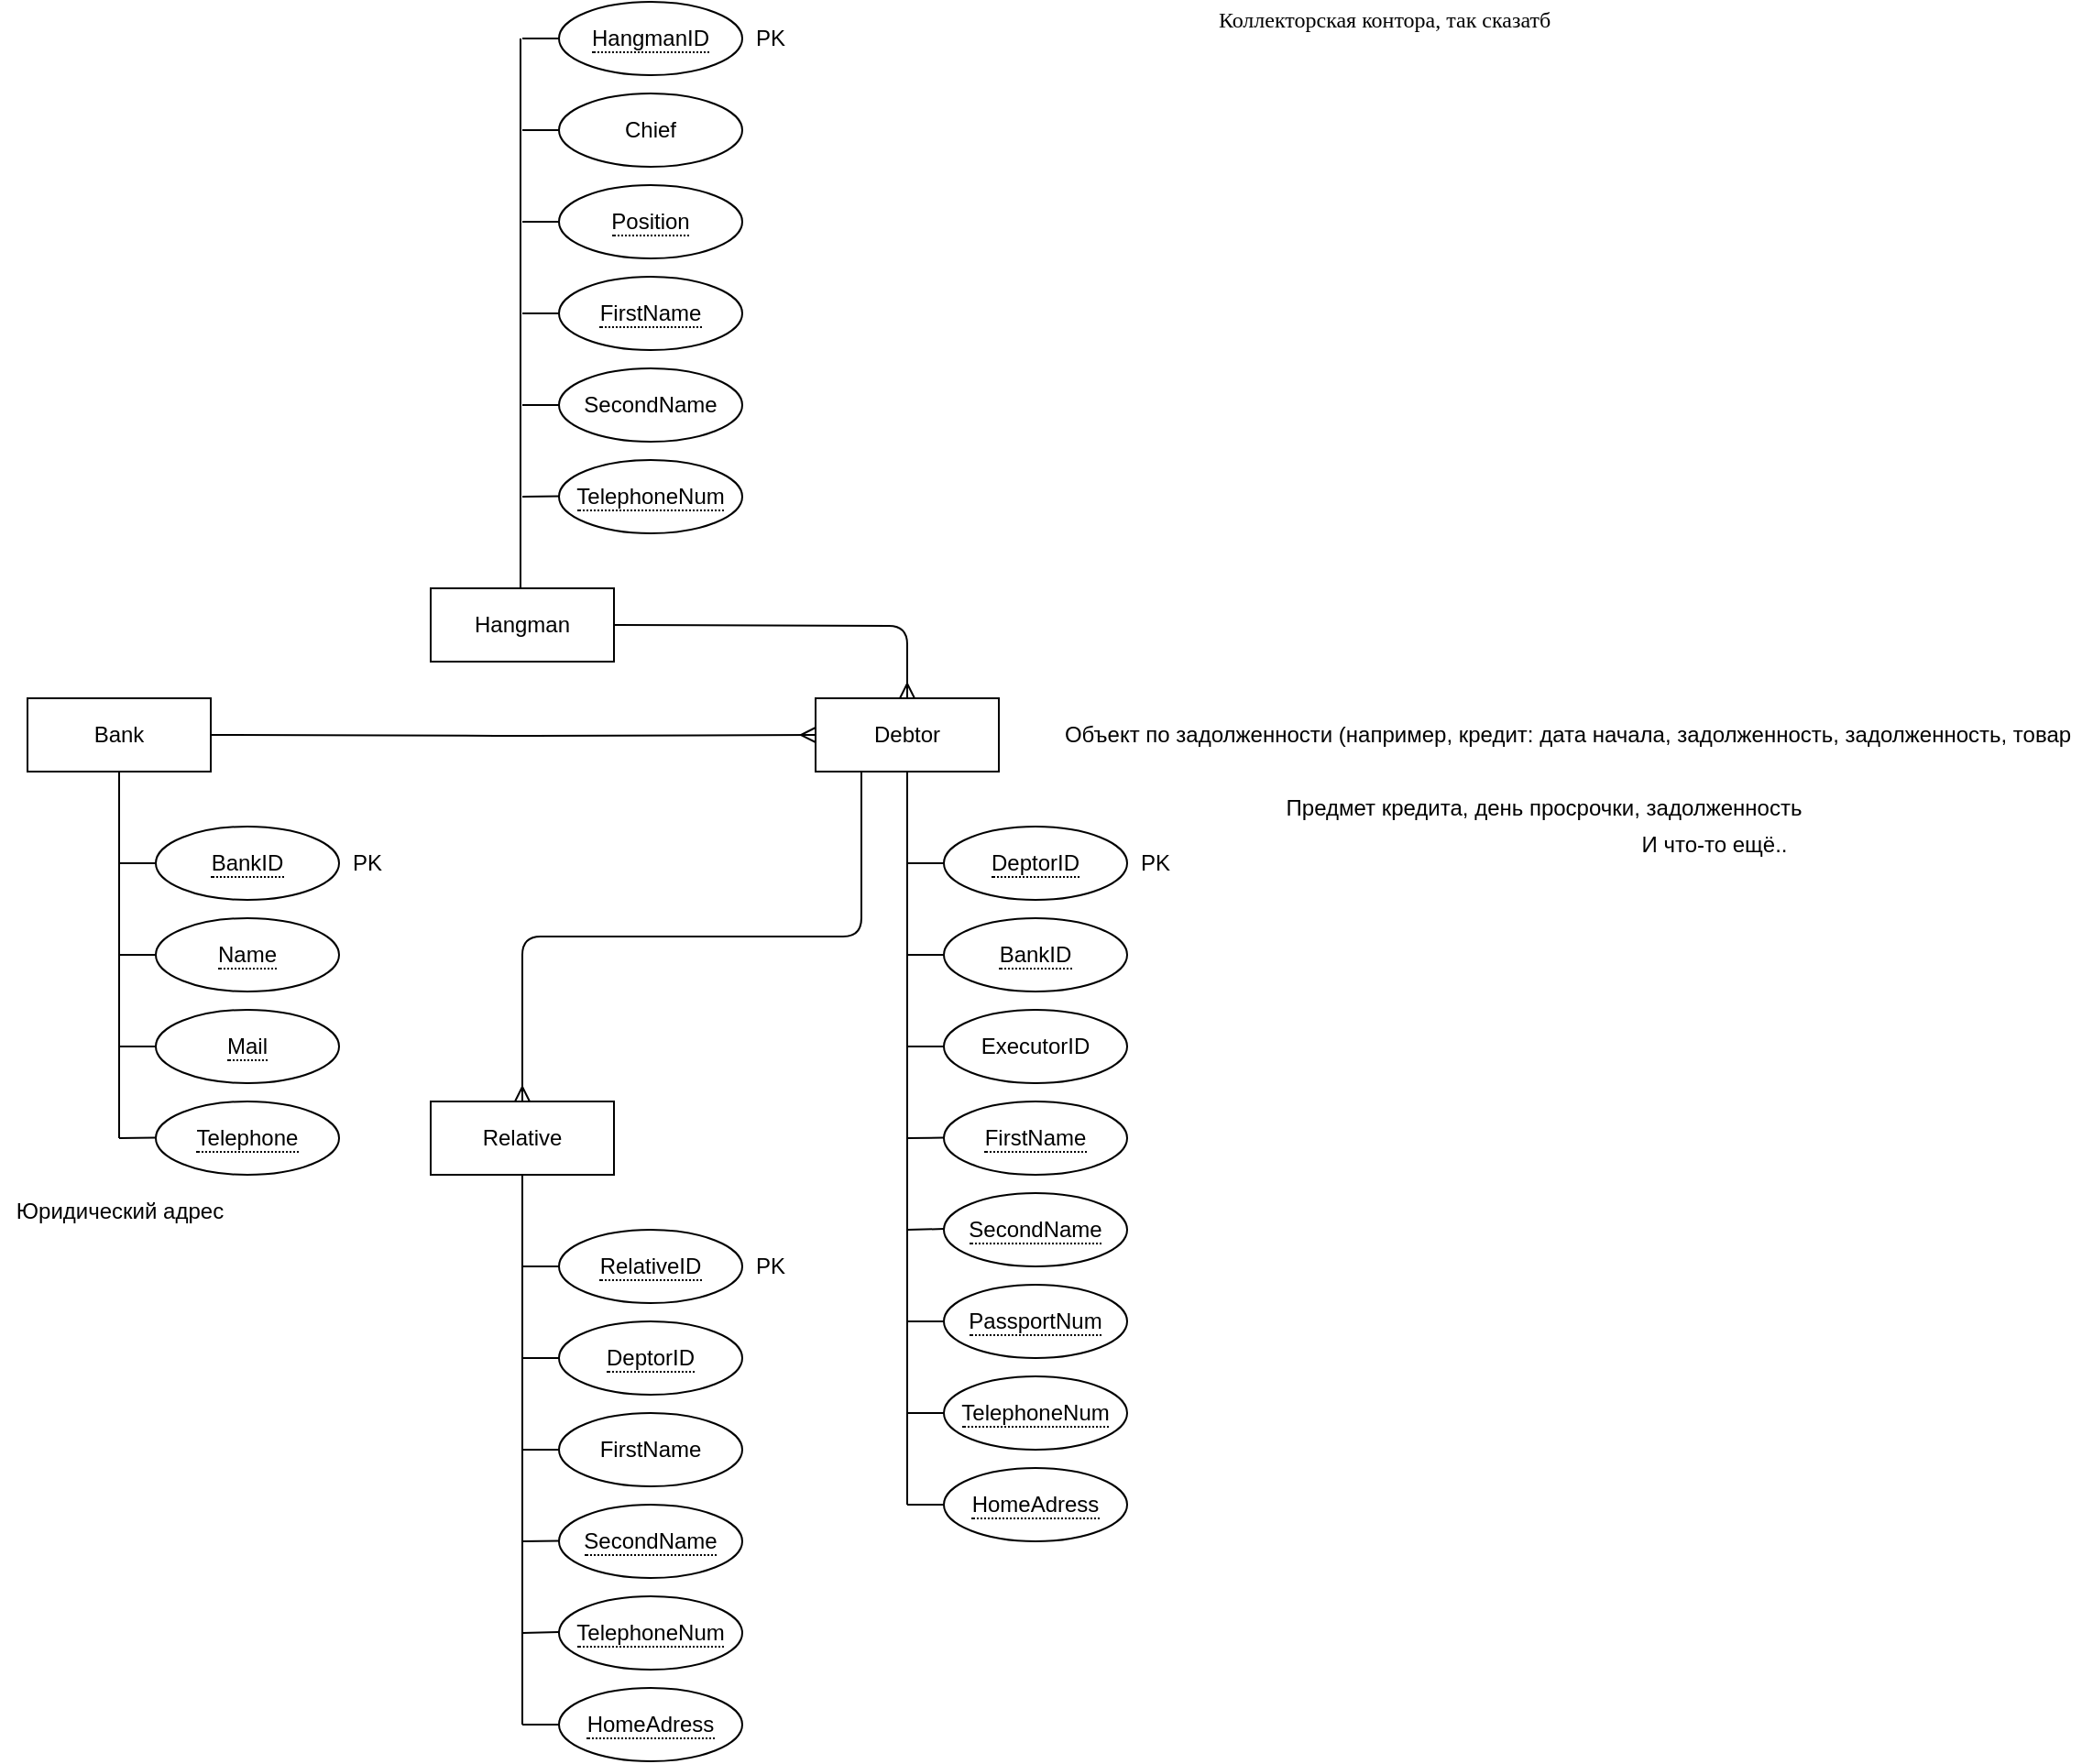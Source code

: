 <mxfile version="13.6.2" type="device" pages="2"><diagram id="_36kY9_IeTx-y85rGqsb" name="Page-2"><mxGraphModel dx="1133" dy="718" grid="1" gridSize="10" guides="1" tooltips="1" connect="1" arrows="1" fold="1" page="1" pageScale="1" pageWidth="827" pageHeight="1169" math="0" shadow="0"><root><mxCell id="T2WFoz6-4aseo1yYDKCc-0"/><mxCell id="T2WFoz6-4aseo1yYDKCc-1" parent="T2WFoz6-4aseo1yYDKCc-0"/><mxCell id="u6B0DOuwN-2IggFxxj48-3" value="Bank" style="whiteSpace=wrap;html=1;align=center;" parent="T2WFoz6-4aseo1yYDKCc-1" vertex="1"><mxGeometry x="150" y="420" width="100" height="40" as="geometry"/></mxCell><mxCell id="u6B0DOuwN-2IggFxxj48-4" value="&lt;span style=&quot;border-bottom: 1px dotted&quot;&gt;BankID&lt;/span&gt;" style="ellipse;whiteSpace=wrap;html=1;align=center;" parent="T2WFoz6-4aseo1yYDKCc-1" vertex="1"><mxGeometry x="220" y="490" width="100" height="40" as="geometry"/></mxCell><mxCell id="u6B0DOuwN-2IggFxxj48-6" value="PK" style="text;html=1;align=center;verticalAlign=middle;resizable=0;points=[];autosize=1;" parent="T2WFoz6-4aseo1yYDKCc-1" vertex="1"><mxGeometry x="320" y="500" width="30" height="20" as="geometry"/></mxCell><mxCell id="u6B0DOuwN-2IggFxxj48-8" value="&lt;span style=&quot;border-bottom: 1px dotted&quot;&gt;Name&lt;/span&gt;" style="ellipse;whiteSpace=wrap;html=1;align=center;" parent="T2WFoz6-4aseo1yYDKCc-1" vertex="1"><mxGeometry x="220" y="540" width="100" height="40" as="geometry"/></mxCell><mxCell id="qdfRj_O4TD_nVSXAW8L8-1" value="&lt;span style=&quot;border-bottom: 1px dotted&quot;&gt;Mail&lt;/span&gt;&lt;span style=&quot;color: rgba(0 , 0 , 0 , 0) ; font-family: monospace ; font-size: 0px&quot;&gt;%3CmxGraphModel%3E%3Croot%3E%3CmxCell%20id%3D%220%22%2F%3E%3CmxCell%20id%3D%221%22%20parent%3D%220%22%2F%3E%3CmxCell%20id%3D%222%22%20value%3D%22%22%20style%3D%22edgeStyle%3DorthogonalEdgeStyle%3Brounded%3D0%3BorthogonalLoop%3D1%3BjettySize%3Dauto%3Bhtml%3D1%3BentryX%3D0%3BentryY%3D0.5%3BentryDx%3D0%3BentryDy%3D0%3B%22%20edge%3D%221%22%20target%3D%223%22%20parent%3D%221%22%3E%3CmxGeometry%20relative%3D%221%22%20as%3D%22geometry%22%3E%3CmxPoint%20x%3D%2290%22%20y%3D%22730%22%20as%3D%22sourcePoint%22%2F%3E%3CArray%20as%3D%22points%22%3E%3CmxPoint%20x%3D%2290%22%20y%3D%22780%22%2F%3E%3C%2FArray%3E%3C%2FmxGeometry%3E%3C%2FmxCell%3E%3CmxCell%20id%3D%223%22%20value%3D%22%26lt%3Bspan%20style%3D%26quot%3Bborder-bottom%3A%201px%20dotted%26quot%3B%26gt%3BName%26lt%3B%2Fspan%26gt%3B%22%20style%3D%22ellipse%3BwhiteSpace%3Dwrap%3Bhtml%3D1%3Balign%3Dcenter%3B%22%20vertex%3D%221%22%20parent%3D%221%22%3E%3CmxGeometry%20x%3D%22110%22%20y%3D%22760%22%20width%3D%22100%22%20height%3D%2240%22%20as%3D%22geometry%22%2F%3E%3C%2FmxCell%3E%3C%2Froot%3E%3C%2FmxGraphModel%3E&lt;/span&gt;" style="ellipse;whiteSpace=wrap;html=1;align=center;" parent="T2WFoz6-4aseo1yYDKCc-1" vertex="1"><mxGeometry x="220" y="590" width="100" height="40" as="geometry"/></mxCell><mxCell id="qdfRj_O4TD_nVSXAW8L8-3" value="&lt;span style=&quot;border-bottom: 1px dotted&quot;&gt;Telephone&lt;/span&gt;" style="ellipse;whiteSpace=wrap;html=1;align=center;" parent="T2WFoz6-4aseo1yYDKCc-1" vertex="1"><mxGeometry x="220" y="640" width="100" height="40" as="geometry"/></mxCell><mxCell id="qdfRj_O4TD_nVSXAW8L8-5" value="Relative" style="whiteSpace=wrap;html=1;align=center;" parent="T2WFoz6-4aseo1yYDKCc-1" vertex="1"><mxGeometry x="370" y="640" width="100" height="40" as="geometry"/></mxCell><mxCell id="qdfRj_O4TD_nVSXAW8L8-6" value="&lt;span style=&quot;border-bottom: 1px dotted&quot;&gt;RelativeID&lt;/span&gt;" style="ellipse;whiteSpace=wrap;html=1;align=center;" parent="T2WFoz6-4aseo1yYDKCc-1" vertex="1"><mxGeometry x="440" y="710" width="100" height="40" as="geometry"/></mxCell><mxCell id="qdfRj_O4TD_nVSXAW8L8-8" value="&lt;span style=&quot;border-bottom: 1px dotted&quot;&gt;DeptorID&lt;/span&gt;" style="ellipse;whiteSpace=wrap;html=1;align=center;" parent="T2WFoz6-4aseo1yYDKCc-1" vertex="1"><mxGeometry x="440" y="760" width="100" height="40" as="geometry"/></mxCell><mxCell id="qdfRj_O4TD_nVSXAW8L8-10" value="FirstName" style="ellipse;whiteSpace=wrap;html=1;align=center;" parent="T2WFoz6-4aseo1yYDKCc-1" vertex="1"><mxGeometry x="440" y="810" width="100" height="40" as="geometry"/></mxCell><mxCell id="qdfRj_O4TD_nVSXAW8L8-12" value="&lt;span style=&quot;border-bottom: 1px dotted&quot;&gt;SecondName&lt;/span&gt;" style="ellipse;whiteSpace=wrap;html=1;align=center;" parent="T2WFoz6-4aseo1yYDKCc-1" vertex="1"><mxGeometry x="440" y="860" width="100" height="40" as="geometry"/></mxCell><mxCell id="qdfRj_O4TD_nVSXAW8L8-14" value="&lt;span style=&quot;border-bottom: 1px dotted&quot;&gt;TelephoneNum&lt;/span&gt;" style="ellipse;whiteSpace=wrap;html=1;align=center;" parent="T2WFoz6-4aseo1yYDKCc-1" vertex="1"><mxGeometry x="440" y="910" width="100" height="40" as="geometry"/></mxCell><mxCell id="qdfRj_O4TD_nVSXAW8L8-16" value="&lt;span style=&quot;border-bottom: 1px dotted&quot;&gt;HomeAdress&lt;/span&gt;" style="ellipse;whiteSpace=wrap;html=1;align=center;" parent="T2WFoz6-4aseo1yYDKCc-1" vertex="1"><mxGeometry x="440" y="960" width="100" height="40" as="geometry"/></mxCell><mxCell id="qdfRj_O4TD_nVSXAW8L8-17" value="PK" style="text;html=1;align=center;verticalAlign=middle;resizable=0;points=[];autosize=1;" parent="T2WFoz6-4aseo1yYDKCc-1" vertex="1"><mxGeometry x="540" y="720" width="30" height="20" as="geometry"/></mxCell><mxCell id="qdfRj_O4TD_nVSXAW8L8-19" value="Debtor" style="whiteSpace=wrap;html=1;align=center;" parent="T2WFoz6-4aseo1yYDKCc-1" vertex="1"><mxGeometry x="580" y="420" width="100" height="40" as="geometry"/></mxCell><mxCell id="qdfRj_O4TD_nVSXAW8L8-20" value="&lt;span style=&quot;border-bottom: 1px dotted&quot;&gt;DeptorID&lt;/span&gt;" style="ellipse;whiteSpace=wrap;html=1;align=center;" parent="T2WFoz6-4aseo1yYDKCc-1" vertex="1"><mxGeometry x="650" y="490" width="100" height="40" as="geometry"/></mxCell><mxCell id="qdfRj_O4TD_nVSXAW8L8-22" value="&lt;span style=&quot;border-bottom: 1px dotted&quot;&gt;BankID&lt;/span&gt;" style="ellipse;whiteSpace=wrap;html=1;align=center;" parent="T2WFoz6-4aseo1yYDKCc-1" vertex="1"><mxGeometry x="650" y="540" width="100" height="40" as="geometry"/></mxCell><mxCell id="qdfRj_O4TD_nVSXAW8L8-24" value="ExecutorID" style="ellipse;whiteSpace=wrap;html=1;align=center;" parent="T2WFoz6-4aseo1yYDKCc-1" vertex="1"><mxGeometry x="650" y="590" width="100" height="40" as="geometry"/></mxCell><mxCell id="qdfRj_O4TD_nVSXAW8L8-26" value="&lt;span style=&quot;border-bottom: 1px dotted&quot;&gt;FirstName&lt;/span&gt;" style="ellipse;whiteSpace=wrap;html=1;align=center;" parent="T2WFoz6-4aseo1yYDKCc-1" vertex="1"><mxGeometry x="650" y="640" width="100" height="40" as="geometry"/></mxCell><mxCell id="qdfRj_O4TD_nVSXAW8L8-28" value="&lt;span style=&quot;border-bottom: 1px dotted&quot;&gt;SecondName&lt;/span&gt;" style="ellipse;whiteSpace=wrap;html=1;align=center;" parent="T2WFoz6-4aseo1yYDKCc-1" vertex="1"><mxGeometry x="650" y="690" width="100" height="40" as="geometry"/></mxCell><mxCell id="qdfRj_O4TD_nVSXAW8L8-30" value="&lt;span style=&quot;border-bottom: 1px dotted&quot;&gt;PassportNum&lt;/span&gt;" style="ellipse;whiteSpace=wrap;html=1;align=center;" parent="T2WFoz6-4aseo1yYDKCc-1" vertex="1"><mxGeometry x="650" y="740" width="100" height="40" as="geometry"/></mxCell><mxCell id="qdfRj_O4TD_nVSXAW8L8-31" value="PK" style="text;html=1;align=center;verticalAlign=middle;resizable=0;points=[];autosize=1;" parent="T2WFoz6-4aseo1yYDKCc-1" vertex="1"><mxGeometry x="750" y="500" width="30" height="20" as="geometry"/></mxCell><mxCell id="qdfRj_O4TD_nVSXAW8L8-33" value="&lt;span style=&quot;border-bottom: 1px dotted&quot;&gt;TelephoneNum&lt;/span&gt;" style="ellipse;whiteSpace=wrap;html=1;align=center;" parent="T2WFoz6-4aseo1yYDKCc-1" vertex="1"><mxGeometry x="650" y="790" width="100" height="40" as="geometry"/></mxCell><mxCell id="qdfRj_O4TD_nVSXAW8L8-35" value="&lt;span style=&quot;border-bottom: 1px dotted&quot;&gt;HomeAdress&lt;/span&gt;" style="ellipse;whiteSpace=wrap;html=1;align=center;" parent="T2WFoz6-4aseo1yYDKCc-1" vertex="1"><mxGeometry x="650" y="840" width="100" height="40" as="geometry"/></mxCell><mxCell id="qdfRj_O4TD_nVSXAW8L8-43" value="" style="endArrow=none;html=1;rounded=0;exitX=0.5;exitY=1;exitDx=0;exitDy=0;" parent="T2WFoz6-4aseo1yYDKCc-1" source="qdfRj_O4TD_nVSXAW8L8-19" edge="1"><mxGeometry relative="1" as="geometry"><mxPoint x="330" y="840" as="sourcePoint"/><mxPoint x="630" y="860" as="targetPoint"/></mxGeometry></mxCell><mxCell id="qdfRj_O4TD_nVSXAW8L8-44" value="" style="endArrow=none;html=1;rounded=0;exitX=0;exitY=0.5;exitDx=0;exitDy=0;" parent="T2WFoz6-4aseo1yYDKCc-1" source="qdfRj_O4TD_nVSXAW8L8-20" edge="1"><mxGeometry relative="1" as="geometry"><mxPoint x="330" y="840" as="sourcePoint"/><mxPoint x="630" y="510" as="targetPoint"/></mxGeometry></mxCell><mxCell id="qdfRj_O4TD_nVSXAW8L8-45" value="" style="endArrow=none;html=1;rounded=0;exitX=0;exitY=0.5;exitDx=0;exitDy=0;" parent="T2WFoz6-4aseo1yYDKCc-1" source="qdfRj_O4TD_nVSXAW8L8-22" edge="1"><mxGeometry relative="1" as="geometry"><mxPoint x="340" y="850" as="sourcePoint"/><mxPoint x="630" y="560" as="targetPoint"/></mxGeometry></mxCell><mxCell id="qdfRj_O4TD_nVSXAW8L8-46" value="" style="endArrow=none;html=1;rounded=0;exitX=0;exitY=0.5;exitDx=0;exitDy=0;" parent="T2WFoz6-4aseo1yYDKCc-1" source="qdfRj_O4TD_nVSXAW8L8-24" edge="1"><mxGeometry relative="1" as="geometry"><mxPoint x="660" y="570" as="sourcePoint"/><mxPoint x="630" y="610" as="targetPoint"/></mxGeometry></mxCell><mxCell id="qdfRj_O4TD_nVSXAW8L8-47" value="" style="endArrow=none;html=1;rounded=0;exitX=0;exitY=0.5;exitDx=0;exitDy=0;" parent="T2WFoz6-4aseo1yYDKCc-1" edge="1"><mxGeometry relative="1" as="geometry"><mxPoint x="650" y="659.76" as="sourcePoint"/><mxPoint x="630" y="660" as="targetPoint"/></mxGeometry></mxCell><mxCell id="qdfRj_O4TD_nVSXAW8L8-48" value="" style="endArrow=none;html=1;rounded=0;exitX=0;exitY=0.5;exitDx=0;exitDy=0;" parent="T2WFoz6-4aseo1yYDKCc-1" edge="1"><mxGeometry relative="1" as="geometry"><mxPoint x="650" y="709.52" as="sourcePoint"/><mxPoint x="630" y="710" as="targetPoint"/></mxGeometry></mxCell><mxCell id="qdfRj_O4TD_nVSXAW8L8-49" value="" style="endArrow=none;html=1;rounded=0;exitX=0;exitY=0.5;exitDx=0;exitDy=0;" parent="T2WFoz6-4aseo1yYDKCc-1" edge="1"><mxGeometry relative="1" as="geometry"><mxPoint x="650" y="760" as="sourcePoint"/><mxPoint x="630" y="760" as="targetPoint"/></mxGeometry></mxCell><mxCell id="qdfRj_O4TD_nVSXAW8L8-50" value="" style="endArrow=none;html=1;rounded=0;exitX=0;exitY=0.5;exitDx=0;exitDy=0;" parent="T2WFoz6-4aseo1yYDKCc-1" edge="1"><mxGeometry relative="1" as="geometry"><mxPoint x="650" y="810" as="sourcePoint"/><mxPoint x="630" y="810" as="targetPoint"/></mxGeometry></mxCell><mxCell id="qdfRj_O4TD_nVSXAW8L8-51" value="" style="endArrow=none;html=1;rounded=0;exitX=0;exitY=0.5;exitDx=0;exitDy=0;" parent="T2WFoz6-4aseo1yYDKCc-1" edge="1"><mxGeometry relative="1" as="geometry"><mxPoint x="650" y="860" as="sourcePoint"/><mxPoint x="630" y="860" as="targetPoint"/></mxGeometry></mxCell><mxCell id="qdfRj_O4TD_nVSXAW8L8-53" value="" style="endArrow=none;html=1;rounded=0;exitX=0.5;exitY=1;exitDx=0;exitDy=0;" parent="T2WFoz6-4aseo1yYDKCc-1" edge="1"><mxGeometry relative="1" as="geometry"><mxPoint x="200" y="460" as="sourcePoint"/><mxPoint x="200" y="660" as="targetPoint"/></mxGeometry></mxCell><mxCell id="qdfRj_O4TD_nVSXAW8L8-54" value="" style="endArrow=none;html=1;rounded=0;exitX=0;exitY=0.5;exitDx=0;exitDy=0;" parent="T2WFoz6-4aseo1yYDKCc-1" edge="1"><mxGeometry relative="1" as="geometry"><mxPoint x="220" y="560" as="sourcePoint"/><mxPoint x="200" y="560" as="targetPoint"/></mxGeometry></mxCell><mxCell id="qdfRj_O4TD_nVSXAW8L8-55" value="" style="endArrow=none;html=1;rounded=0;exitX=0;exitY=0.5;exitDx=0;exitDy=0;" parent="T2WFoz6-4aseo1yYDKCc-1" edge="1"><mxGeometry relative="1" as="geometry"><mxPoint x="220" y="610" as="sourcePoint"/><mxPoint x="200" y="610" as="targetPoint"/></mxGeometry></mxCell><mxCell id="qdfRj_O4TD_nVSXAW8L8-56" value="" style="endArrow=none;html=1;rounded=0;exitX=0;exitY=0.5;exitDx=0;exitDy=0;" parent="T2WFoz6-4aseo1yYDKCc-1" edge="1"><mxGeometry relative="1" as="geometry"><mxPoint x="220" y="659.76" as="sourcePoint"/><mxPoint x="200" y="660" as="targetPoint"/></mxGeometry></mxCell><mxCell id="qdfRj_O4TD_nVSXAW8L8-57" value="" style="endArrow=none;html=1;rounded=0;exitX=0;exitY=0.5;exitDx=0;exitDy=0;" parent="T2WFoz6-4aseo1yYDKCc-1" source="u6B0DOuwN-2IggFxxj48-4" edge="1"><mxGeometry relative="1" as="geometry"><mxPoint x="220" y="709.52" as="sourcePoint"/><mxPoint x="200" y="510" as="targetPoint"/></mxGeometry></mxCell><mxCell id="qdfRj_O4TD_nVSXAW8L8-58" value="" style="endArrow=none;html=1;rounded=0;exitX=0.5;exitY=1;exitDx=0;exitDy=0;" parent="T2WFoz6-4aseo1yYDKCc-1" edge="1"><mxGeometry relative="1" as="geometry"><mxPoint x="420" y="680" as="sourcePoint"/><mxPoint x="420" y="980" as="targetPoint"/></mxGeometry></mxCell><mxCell id="qdfRj_O4TD_nVSXAW8L8-59" value="" style="endArrow=none;html=1;rounded=0;exitX=0;exitY=0.5;exitDx=0;exitDy=0;" parent="T2WFoz6-4aseo1yYDKCc-1" edge="1"><mxGeometry relative="1" as="geometry"><mxPoint x="440" y="780" as="sourcePoint"/><mxPoint x="420" y="780" as="targetPoint"/></mxGeometry></mxCell><mxCell id="qdfRj_O4TD_nVSXAW8L8-60" value="" style="endArrow=none;html=1;rounded=0;exitX=0;exitY=0.5;exitDx=0;exitDy=0;" parent="T2WFoz6-4aseo1yYDKCc-1" edge="1"><mxGeometry relative="1" as="geometry"><mxPoint x="440" y="830" as="sourcePoint"/><mxPoint x="420" y="830" as="targetPoint"/></mxGeometry></mxCell><mxCell id="qdfRj_O4TD_nVSXAW8L8-61" value="" style="endArrow=none;html=1;rounded=0;exitX=0;exitY=0.5;exitDx=0;exitDy=0;" parent="T2WFoz6-4aseo1yYDKCc-1" edge="1"><mxGeometry relative="1" as="geometry"><mxPoint x="440" y="879.76" as="sourcePoint"/><mxPoint x="420" y="880" as="targetPoint"/></mxGeometry></mxCell><mxCell id="qdfRj_O4TD_nVSXAW8L8-62" value="" style="endArrow=none;html=1;rounded=0;exitX=0;exitY=0.5;exitDx=0;exitDy=0;" parent="T2WFoz6-4aseo1yYDKCc-1" edge="1"><mxGeometry relative="1" as="geometry"><mxPoint x="440" y="929.52" as="sourcePoint"/><mxPoint x="420" y="930" as="targetPoint"/></mxGeometry></mxCell><mxCell id="qdfRj_O4TD_nVSXAW8L8-63" value="" style="endArrow=none;html=1;rounded=0;exitX=0;exitY=0.5;exitDx=0;exitDy=0;" parent="T2WFoz6-4aseo1yYDKCc-1" source="qdfRj_O4TD_nVSXAW8L8-16" edge="1"><mxGeometry relative="1" as="geometry"><mxPoint x="450" y="939.52" as="sourcePoint"/><mxPoint x="420" y="980" as="targetPoint"/></mxGeometry></mxCell><mxCell id="qdfRj_O4TD_nVSXAW8L8-64" value="" style="endArrow=none;html=1;rounded=0;entryX=0;entryY=0.5;entryDx=0;entryDy=0;" parent="T2WFoz6-4aseo1yYDKCc-1" target="qdfRj_O4TD_nVSXAW8L8-6" edge="1"><mxGeometry relative="1" as="geometry"><mxPoint x="420" y="730" as="sourcePoint"/><mxPoint x="440" y="950" as="targetPoint"/></mxGeometry></mxCell><mxCell id="qdfRj_O4TD_nVSXAW8L8-65" value="Hangman" style="whiteSpace=wrap;html=1;align=center;" parent="T2WFoz6-4aseo1yYDKCc-1" vertex="1"><mxGeometry x="370" y="360" width="100" height="40" as="geometry"/></mxCell><mxCell id="qdfRj_O4TD_nVSXAW8L8-66" value="&lt;span style=&quot;border-bottom: 1px dotted&quot;&gt;Position&lt;/span&gt;" style="ellipse;whiteSpace=wrap;html=1;align=center;" parent="T2WFoz6-4aseo1yYDKCc-1" vertex="1"><mxGeometry x="440" y="140" width="100" height="40" as="geometry"/></mxCell><mxCell id="qdfRj_O4TD_nVSXAW8L8-68" value="&lt;span style=&quot;border-bottom: 1px dotted&quot;&gt;FirstName&lt;/span&gt;" style="ellipse;whiteSpace=wrap;html=1;align=center;" parent="T2WFoz6-4aseo1yYDKCc-1" vertex="1"><mxGeometry x="440" y="190" width="100" height="40" as="geometry"/></mxCell><mxCell id="qdfRj_O4TD_nVSXAW8L8-69" value="SecondName" style="ellipse;whiteSpace=wrap;html=1;align=center;" parent="T2WFoz6-4aseo1yYDKCc-1" vertex="1"><mxGeometry x="440" y="240" width="100" height="40" as="geometry"/></mxCell><mxCell id="qdfRj_O4TD_nVSXAW8L8-70" value="&lt;span style=&quot;border-bottom: 1px dotted&quot;&gt;TelephoneNum&lt;/span&gt;" style="ellipse;whiteSpace=wrap;html=1;align=center;" parent="T2WFoz6-4aseo1yYDKCc-1" vertex="1"><mxGeometry x="440" y="290" width="100" height="40" as="geometry"/></mxCell><mxCell id="qdfRj_O4TD_nVSXAW8L8-71" value="" style="endArrow=none;html=1;rounded=0;" parent="T2WFoz6-4aseo1yYDKCc-1" edge="1"><mxGeometry relative="1" as="geometry"><mxPoint x="419" y="60" as="sourcePoint"/><mxPoint x="419" y="360" as="targetPoint"/></mxGeometry></mxCell><mxCell id="qdfRj_O4TD_nVSXAW8L8-72" value="" style="endArrow=none;html=1;rounded=0;exitX=0;exitY=0.5;exitDx=0;exitDy=0;" parent="T2WFoz6-4aseo1yYDKCc-1" edge="1"><mxGeometry relative="1" as="geometry"><mxPoint x="440" y="210" as="sourcePoint"/><mxPoint x="420" y="210" as="targetPoint"/></mxGeometry></mxCell><mxCell id="qdfRj_O4TD_nVSXAW8L8-73" value="" style="endArrow=none;html=1;rounded=0;exitX=0;exitY=0.5;exitDx=0;exitDy=0;" parent="T2WFoz6-4aseo1yYDKCc-1" edge="1"><mxGeometry relative="1" as="geometry"><mxPoint x="440" y="260" as="sourcePoint"/><mxPoint x="420" y="260" as="targetPoint"/></mxGeometry></mxCell><mxCell id="qdfRj_O4TD_nVSXAW8L8-74" value="" style="endArrow=none;html=1;rounded=0;exitX=0;exitY=0.5;exitDx=0;exitDy=0;" parent="T2WFoz6-4aseo1yYDKCc-1" edge="1"><mxGeometry relative="1" as="geometry"><mxPoint x="440" y="309.76" as="sourcePoint"/><mxPoint x="420" y="310" as="targetPoint"/></mxGeometry></mxCell><mxCell id="qdfRj_O4TD_nVSXAW8L8-75" value="" style="endArrow=none;html=1;rounded=0;exitX=0;exitY=0.5;exitDx=0;exitDy=0;" parent="T2WFoz6-4aseo1yYDKCc-1" source="qdfRj_O4TD_nVSXAW8L8-66" edge="1"><mxGeometry relative="1" as="geometry"><mxPoint x="440" y="359.52" as="sourcePoint"/><mxPoint x="420" y="160" as="targetPoint"/></mxGeometry></mxCell><mxCell id="sIZZt6mB-YPAiCZVo-Ix-2" value="" style="edgeStyle=orthogonalEdgeStyle;fontSize=12;html=1;endArrow=ERmany;entryX=0.5;entryY=0;entryDx=0;entryDy=0;" parent="T2WFoz6-4aseo1yYDKCc-1" target="qdfRj_O4TD_nVSXAW8L8-19" edge="1"><mxGeometry width="100" height="100" relative="1" as="geometry"><mxPoint x="470" y="380" as="sourcePoint"/><mxPoint x="570" y="280" as="targetPoint"/></mxGeometry></mxCell><mxCell id="3Jb42eNuuSpfNqeWHJE4-0" value="" style="edgeStyle=orthogonalEdgeStyle;fontSize=12;html=1;endArrow=ERmany;entryX=0;entryY=0.5;entryDx=0;entryDy=0;" parent="T2WFoz6-4aseo1yYDKCc-1" target="qdfRj_O4TD_nVSXAW8L8-19" edge="1"><mxGeometry width="100" height="100" relative="1" as="geometry"><mxPoint x="250" y="440" as="sourcePoint"/><mxPoint x="410" y="480" as="targetPoint"/></mxGeometry></mxCell><mxCell id="3Jb42eNuuSpfNqeWHJE4-1" value="" style="edgeStyle=orthogonalEdgeStyle;fontSize=12;html=1;endArrow=ERmany;entryX=0.5;entryY=0;entryDx=0;entryDy=0;exitX=0.25;exitY=1;exitDx=0;exitDy=0;" parent="T2WFoz6-4aseo1yYDKCc-1" source="qdfRj_O4TD_nVSXAW8L8-19" target="qdfRj_O4TD_nVSXAW8L8-5" edge="1"><mxGeometry width="100" height="100" relative="1" as="geometry"><mxPoint x="390" y="565" as="sourcePoint"/><mxPoint x="550" y="605" as="targetPoint"/></mxGeometry></mxCell><mxCell id="py72AYTeIS2QoMhwwOAk-0" value="Коллекторская контора, так сказатб" style="text;html=1;align=center;verticalAlign=middle;resizable=0;points=[];autosize=1;fontFamily=Barcode;" vertex="1" parent="T2WFoz6-4aseo1yYDKCc-1"><mxGeometry x="780" y="40" width="220" height="20" as="geometry"/></mxCell><mxCell id="95S8qAM-ri_syixBBni9-0" value="Юридический адрес" style="text;html=1;align=center;verticalAlign=middle;resizable=0;points=[];autosize=1;" vertex="1" parent="T2WFoz6-4aseo1yYDKCc-1"><mxGeometry x="135" y="690" width="130" height="20" as="geometry"/></mxCell><mxCell id="95S8qAM-ri_syixBBni9-2" value="Объект по задолженности (например, кредит: дата начала, задолженность, задолженность, товар" style="text;html=1;align=center;verticalAlign=middle;resizable=0;points=[];autosize=1;" vertex="1" parent="T2WFoz6-4aseo1yYDKCc-1"><mxGeometry x="710" y="430" width="560" height="20" as="geometry"/></mxCell><mxCell id="95S8qAM-ri_syixBBni9-3" value="&lt;span style=&quot;border-bottom: 1px dotted&quot;&gt;HangmanID&lt;/span&gt;" style="ellipse;whiteSpace=wrap;html=1;align=center;" vertex="1" parent="T2WFoz6-4aseo1yYDKCc-1"><mxGeometry x="440" y="40" width="100" height="40" as="geometry"/></mxCell><mxCell id="95S8qAM-ri_syixBBni9-4" value="PK" style="text;html=1;align=center;verticalAlign=middle;resizable=0;points=[];autosize=1;" vertex="1" parent="T2WFoz6-4aseo1yYDKCc-1"><mxGeometry x="540" y="50" width="30" height="20" as="geometry"/></mxCell><mxCell id="95S8qAM-ri_syixBBni9-5" value="" style="endArrow=none;html=1;rounded=0;exitX=0;exitY=0.5;exitDx=0;exitDy=0;" edge="1" parent="T2WFoz6-4aseo1yYDKCc-1" source="95S8qAM-ri_syixBBni9-3"><mxGeometry relative="1" as="geometry"><mxPoint x="450" y="309.52" as="sourcePoint"/><mxPoint x="420" y="60" as="targetPoint"/></mxGeometry></mxCell><mxCell id="95S8qAM-ri_syixBBni9-7" value="Chief" style="ellipse;whiteSpace=wrap;html=1;align=center;" vertex="1" parent="T2WFoz6-4aseo1yYDKCc-1"><mxGeometry x="440" y="90" width="100" height="40" as="geometry"/></mxCell><mxCell id="95S8qAM-ri_syixBBni9-8" value="" style="endArrow=none;html=1;rounded=0;exitX=0;exitY=0.5;exitDx=0;exitDy=0;" edge="1" parent="T2WFoz6-4aseo1yYDKCc-1" source="95S8qAM-ri_syixBBni9-7"><mxGeometry relative="1" as="geometry"><mxPoint x="440" y="309.52" as="sourcePoint"/><mxPoint x="420" y="110" as="targetPoint"/></mxGeometry></mxCell><mxCell id="95S8qAM-ri_syixBBni9-9" value="Предмет кредита, день просрочки, задолженность" style="text;html=1;align=center;verticalAlign=middle;resizable=0;points=[];autosize=1;" vertex="1" parent="T2WFoz6-4aseo1yYDKCc-1"><mxGeometry x="827" y="470" width="300" height="20" as="geometry"/></mxCell><mxCell id="95S8qAM-ri_syixBBni9-10" value="И что-то ещё.." style="text;html=1;align=center;verticalAlign=middle;resizable=0;points=[];autosize=1;" vertex="1" parent="T2WFoz6-4aseo1yYDKCc-1"><mxGeometry x="1020" y="490" width="100" height="20" as="geometry"/></mxCell></root></mxGraphModel></diagram><diagram id="tDGglo3VMJFBYRjeejf7" name="Page-1"><mxGraphModel dx="1360" dy="862" grid="1" gridSize="10" guides="1" tooltips="1" connect="1" arrows="1" fold="1" page="1" pageScale="1" pageWidth="827" pageHeight="1169" math="0" shadow="0"><root><mxCell id="0"/><mxCell id="1" parent="0"/><mxCell id="TjxegU9jEdXGONsmLAuh-28" value="Статус экзекутора - работает/в отпуске" style="text;html=1;align=center;verticalAlign=middle;resizable=0;points=[];autosize=1;" parent="1" vertex="1"><mxGeometry x="20" y="290" width="230" height="20" as="geometry"/></mxCell><mxCell id="TjxegU9jEdXGONsmLAuh-57" value="Relatives" style="shape=table;startSize=30;container=1;collapsible=1;childLayout=tableLayout;fixedRows=1;rowLines=0;fontStyle=1;align=center;resizeLast=1;" parent="1" vertex="1"><mxGeometry x="500" y="440" width="180" height="220" as="geometry"/></mxCell><mxCell id="TjxegU9jEdXGONsmLAuh-58" value="" style="shape=partialRectangle;collapsible=0;dropTarget=0;pointerEvents=0;fillColor=none;top=0;left=0;bottom=1;right=0;points=[[0,0.5],[1,0.5]];portConstraint=eastwest;" parent="TjxegU9jEdXGONsmLAuh-57" vertex="1"><mxGeometry y="30" width="180" height="30" as="geometry"/></mxCell><mxCell id="TjxegU9jEdXGONsmLAuh-59" value="PK" style="shape=partialRectangle;connectable=0;fillColor=none;top=0;left=0;bottom=0;right=0;fontStyle=1;overflow=hidden;" parent="TjxegU9jEdXGONsmLAuh-58" vertex="1"><mxGeometry width="30" height="30" as="geometry"/></mxCell><mxCell id="TjxegU9jEdXGONsmLAuh-60" value="RelativeID" style="shape=partialRectangle;connectable=0;fillColor=none;top=0;left=0;bottom=0;right=0;align=left;spacingLeft=6;fontStyle=5;overflow=hidden;" parent="TjxegU9jEdXGONsmLAuh-58" vertex="1"><mxGeometry x="30" width="150" height="30" as="geometry"/></mxCell><mxCell id="TjxegU9jEdXGONsmLAuh-61" value="" style="shape=partialRectangle;collapsible=0;dropTarget=0;pointerEvents=0;fillColor=none;top=0;left=0;bottom=0;right=0;points=[[0,0.5],[1,0.5]];portConstraint=eastwest;" parent="TjxegU9jEdXGONsmLAuh-57" vertex="1"><mxGeometry y="60" width="180" height="30" as="geometry"/></mxCell><mxCell id="TjxegU9jEdXGONsmLAuh-62" value="FK" style="shape=partialRectangle;connectable=0;fillColor=none;top=0;left=0;bottom=0;right=0;editable=1;overflow=hidden;" parent="TjxegU9jEdXGONsmLAuh-61" vertex="1"><mxGeometry width="30" height="30" as="geometry"/></mxCell><mxCell id="TjxegU9jEdXGONsmLAuh-63" value="DeptorID" style="shape=partialRectangle;connectable=0;fillColor=none;top=0;left=0;bottom=0;right=0;align=left;spacingLeft=6;overflow=hidden;" parent="TjxegU9jEdXGONsmLAuh-61" vertex="1"><mxGeometry x="30" width="150" height="30" as="geometry"/></mxCell><mxCell id="TjxegU9jEdXGONsmLAuh-64" value="" style="shape=partialRectangle;collapsible=0;dropTarget=0;pointerEvents=0;fillColor=none;top=0;left=0;bottom=0;right=0;points=[[0,0.5],[1,0.5]];portConstraint=eastwest;" parent="TjxegU9jEdXGONsmLAuh-57" vertex="1"><mxGeometry y="90" width="180" height="30" as="geometry"/></mxCell><mxCell id="TjxegU9jEdXGONsmLAuh-65" value="" style="shape=partialRectangle;connectable=0;fillColor=none;top=0;left=0;bottom=0;right=0;editable=1;overflow=hidden;" parent="TjxegU9jEdXGONsmLAuh-64" vertex="1"><mxGeometry width="30" height="30" as="geometry"/></mxCell><mxCell id="TjxegU9jEdXGONsmLAuh-66" value="FirstName" style="shape=partialRectangle;connectable=0;fillColor=none;top=0;left=0;bottom=0;right=0;align=left;spacingLeft=6;overflow=hidden;" parent="TjxegU9jEdXGONsmLAuh-64" vertex="1"><mxGeometry x="30" width="150" height="30" as="geometry"/></mxCell><mxCell id="TjxegU9jEdXGONsmLAuh-76" style="shape=partialRectangle;collapsible=0;dropTarget=0;pointerEvents=0;fillColor=none;top=0;left=0;bottom=0;right=0;points=[[0,0.5],[1,0.5]];portConstraint=eastwest;" parent="TjxegU9jEdXGONsmLAuh-57" vertex="1"><mxGeometry y="120" width="180" height="30" as="geometry"/></mxCell><mxCell id="TjxegU9jEdXGONsmLAuh-77" style="shape=partialRectangle;connectable=0;fillColor=none;top=0;left=0;bottom=0;right=0;editable=1;overflow=hidden;" parent="TjxegU9jEdXGONsmLAuh-76" vertex="1"><mxGeometry width="30" height="30" as="geometry"/></mxCell><mxCell id="TjxegU9jEdXGONsmLAuh-78" value="SecondName" style="shape=partialRectangle;connectable=0;fillColor=none;top=0;left=0;bottom=0;right=0;align=left;spacingLeft=6;overflow=hidden;" parent="TjxegU9jEdXGONsmLAuh-76" vertex="1"><mxGeometry x="30" width="150" height="30" as="geometry"/></mxCell><mxCell id="TjxegU9jEdXGONsmLAuh-67" value="" style="shape=partialRectangle;collapsible=0;dropTarget=0;pointerEvents=0;fillColor=none;top=0;left=0;bottom=0;right=0;points=[[0,0.5],[1,0.5]];portConstraint=eastwest;" parent="TjxegU9jEdXGONsmLAuh-57" vertex="1"><mxGeometry y="150" width="180" height="30" as="geometry"/></mxCell><mxCell id="TjxegU9jEdXGONsmLAuh-68" value="" style="shape=partialRectangle;connectable=0;fillColor=none;top=0;left=0;bottom=0;right=0;editable=1;overflow=hidden;" parent="TjxegU9jEdXGONsmLAuh-67" vertex="1"><mxGeometry width="30" height="30" as="geometry"/></mxCell><mxCell id="TjxegU9jEdXGONsmLAuh-69" value="TelephoneNumber" style="shape=partialRectangle;connectable=0;fillColor=none;top=0;left=0;bottom=0;right=0;align=left;spacingLeft=6;overflow=hidden;" parent="TjxegU9jEdXGONsmLAuh-67" vertex="1"><mxGeometry x="30" width="150" height="30" as="geometry"/></mxCell><mxCell id="TjxegU9jEdXGONsmLAuh-80" style="shape=partialRectangle;collapsible=0;dropTarget=0;pointerEvents=0;fillColor=none;top=0;left=0;bottom=0;right=0;points=[[0,0.5],[1,0.5]];portConstraint=eastwest;" parent="TjxegU9jEdXGONsmLAuh-57" vertex="1"><mxGeometry y="180" width="180" height="30" as="geometry"/></mxCell><mxCell id="TjxegU9jEdXGONsmLAuh-81" style="shape=partialRectangle;connectable=0;fillColor=none;top=0;left=0;bottom=0;right=0;editable=1;overflow=hidden;" parent="TjxegU9jEdXGONsmLAuh-80" vertex="1"><mxGeometry width="30" height="30" as="geometry"/></mxCell><mxCell id="TjxegU9jEdXGONsmLAuh-82" value="HomeAdress" style="shape=partialRectangle;connectable=0;fillColor=none;top=0;left=0;bottom=0;right=0;align=left;spacingLeft=6;overflow=hidden;" parent="TjxegU9jEdXGONsmLAuh-80" vertex="1"><mxGeometry x="30" width="150" height="30" as="geometry"/></mxCell><mxCell id="TjxegU9jEdXGONsmLAuh-83" value="Debtor" style="shape=table;startSize=30;container=1;collapsible=1;childLayout=tableLayout;fixedRows=1;rowLines=0;fontStyle=1;align=center;resizeLast=1;" parent="1" vertex="1"><mxGeometry x="620" y="10" width="180" height="340" as="geometry"/></mxCell><mxCell id="TjxegU9jEdXGONsmLAuh-84" value="" style="shape=partialRectangle;collapsible=0;dropTarget=0;pointerEvents=0;fillColor=none;top=0;left=0;bottom=1;right=0;points=[[0,0.5],[1,0.5]];portConstraint=eastwest;" parent="TjxegU9jEdXGONsmLAuh-83" vertex="1"><mxGeometry y="30" width="180" height="30" as="geometry"/></mxCell><mxCell id="TjxegU9jEdXGONsmLAuh-85" value="PK" style="shape=partialRectangle;connectable=0;fillColor=none;top=0;left=0;bottom=0;right=0;fontStyle=1;overflow=hidden;" parent="TjxegU9jEdXGONsmLAuh-84" vertex="1"><mxGeometry width="30" height="30" as="geometry"/></mxCell><mxCell id="TjxegU9jEdXGONsmLAuh-86" value="DebtorID" style="shape=partialRectangle;connectable=0;fillColor=none;top=0;left=0;bottom=0;right=0;align=left;spacingLeft=6;fontStyle=5;overflow=hidden;" parent="TjxegU9jEdXGONsmLAuh-84" vertex="1"><mxGeometry x="30" width="150" height="30" as="geometry"/></mxCell><mxCell id="TjxegU9jEdXGONsmLAuh-87" value="" style="shape=partialRectangle;collapsible=0;dropTarget=0;pointerEvents=0;fillColor=none;top=0;left=0;bottom=0;right=0;points=[[0,0.5],[1,0.5]];portConstraint=eastwest;" parent="TjxegU9jEdXGONsmLAuh-83" vertex="1"><mxGeometry y="60" width="180" height="30" as="geometry"/></mxCell><mxCell id="TjxegU9jEdXGONsmLAuh-88" value="FK" style="shape=partialRectangle;connectable=0;fillColor=none;top=0;left=0;bottom=0;right=0;editable=1;overflow=hidden;" parent="TjxegU9jEdXGONsmLAuh-87" vertex="1"><mxGeometry width="30" height="30" as="geometry"/></mxCell><mxCell id="TjxegU9jEdXGONsmLAuh-89" value="BankID" style="shape=partialRectangle;connectable=0;fillColor=none;top=0;left=0;bottom=0;right=0;align=left;spacingLeft=6;overflow=hidden;" parent="TjxegU9jEdXGONsmLAuh-87" vertex="1"><mxGeometry x="30" width="150" height="30" as="geometry"/></mxCell><mxCell id="TjxegU9jEdXGONsmLAuh-102" style="shape=partialRectangle;collapsible=0;dropTarget=0;pointerEvents=0;fillColor=none;top=0;left=0;bottom=0;right=0;points=[[0,0.5],[1,0.5]];portConstraint=eastwest;" parent="TjxegU9jEdXGONsmLAuh-83" vertex="1"><mxGeometry y="90" width="180" height="30" as="geometry"/></mxCell><mxCell id="TjxegU9jEdXGONsmLAuh-103" value="FK" style="shape=partialRectangle;connectable=0;fillColor=none;top=0;left=0;bottom=0;right=0;editable=1;overflow=hidden;" parent="TjxegU9jEdXGONsmLAuh-102" vertex="1"><mxGeometry width="30" height="30" as="geometry"/></mxCell><mxCell id="TjxegU9jEdXGONsmLAuh-104" value="ExecutorID" style="shape=partialRectangle;connectable=0;fillColor=none;top=0;left=0;bottom=0;right=0;align=left;spacingLeft=6;overflow=hidden;" parent="TjxegU9jEdXGONsmLAuh-102" vertex="1"><mxGeometry x="30" width="150" height="30" as="geometry"/></mxCell><mxCell id="TjxegU9jEdXGONsmLAuh-105" style="shape=partialRectangle;collapsible=0;dropTarget=0;pointerEvents=0;fillColor=none;top=0;left=0;bottom=0;right=0;points=[[0,0.5],[1,0.5]];portConstraint=eastwest;" parent="TjxegU9jEdXGONsmLAuh-83" vertex="1"><mxGeometry y="120" width="180" height="30" as="geometry"/></mxCell><mxCell id="TjxegU9jEdXGONsmLAuh-106" value="" style="shape=partialRectangle;connectable=0;fillColor=none;top=0;left=0;bottom=0;right=0;editable=1;overflow=hidden;" parent="TjxegU9jEdXGONsmLAuh-105" vertex="1"><mxGeometry width="30" height="30" as="geometry"/></mxCell><mxCell id="TjxegU9jEdXGONsmLAuh-107" value="" style="shape=partialRectangle;connectable=0;fillColor=none;top=0;left=0;bottom=0;right=0;align=left;spacingLeft=6;overflow=hidden;" parent="TjxegU9jEdXGONsmLAuh-105" vertex="1"><mxGeometry x="30" width="150" height="30" as="geometry"/></mxCell><mxCell id="TjxegU9jEdXGONsmLAuh-90" value="" style="shape=partialRectangle;collapsible=0;dropTarget=0;pointerEvents=0;fillColor=none;top=0;left=0;bottom=0;right=0;points=[[0,0.5],[1,0.5]];portConstraint=eastwest;" parent="TjxegU9jEdXGONsmLAuh-83" vertex="1"><mxGeometry y="150" width="180" height="30" as="geometry"/></mxCell><mxCell id="TjxegU9jEdXGONsmLAuh-91" value="" style="shape=partialRectangle;connectable=0;fillColor=none;top=0;left=0;bottom=0;right=0;editable=1;overflow=hidden;" parent="TjxegU9jEdXGONsmLAuh-90" vertex="1"><mxGeometry width="30" height="30" as="geometry"/></mxCell><mxCell id="TjxegU9jEdXGONsmLAuh-92" value="FirstName" style="shape=partialRectangle;connectable=0;fillColor=none;top=0;left=0;bottom=0;right=0;align=left;spacingLeft=6;overflow=hidden;" parent="TjxegU9jEdXGONsmLAuh-90" vertex="1"><mxGeometry x="30" width="150" height="30" as="geometry"/></mxCell><mxCell id="TjxegU9jEdXGONsmLAuh-93" style="shape=partialRectangle;collapsible=0;dropTarget=0;pointerEvents=0;fillColor=none;top=0;left=0;bottom=0;right=0;points=[[0,0.5],[1,0.5]];portConstraint=eastwest;" parent="TjxegU9jEdXGONsmLAuh-83" vertex="1"><mxGeometry y="180" width="180" height="30" as="geometry"/></mxCell><mxCell id="TjxegU9jEdXGONsmLAuh-94" style="shape=partialRectangle;connectable=0;fillColor=none;top=0;left=0;bottom=0;right=0;editable=1;overflow=hidden;" parent="TjxegU9jEdXGONsmLAuh-93" vertex="1"><mxGeometry width="30" height="30" as="geometry"/></mxCell><mxCell id="TjxegU9jEdXGONsmLAuh-95" value="SecondName" style="shape=partialRectangle;connectable=0;fillColor=none;top=0;left=0;bottom=0;right=0;align=left;spacingLeft=6;overflow=hidden;" parent="TjxegU9jEdXGONsmLAuh-93" vertex="1"><mxGeometry x="30" width="150" height="30" as="geometry"/></mxCell><mxCell id="TjxegU9jEdXGONsmLAuh-108" style="shape=partialRectangle;collapsible=0;dropTarget=0;pointerEvents=0;fillColor=none;top=0;left=0;bottom=0;right=0;points=[[0,0.5],[1,0.5]];portConstraint=eastwest;" parent="TjxegU9jEdXGONsmLAuh-83" vertex="1"><mxGeometry y="210" width="180" height="30" as="geometry"/></mxCell><mxCell id="TjxegU9jEdXGONsmLAuh-109" style="shape=partialRectangle;connectable=0;fillColor=none;top=0;left=0;bottom=0;right=0;editable=1;overflow=hidden;" parent="TjxegU9jEdXGONsmLAuh-108" vertex="1"><mxGeometry width="30" height="30" as="geometry"/></mxCell><mxCell id="TjxegU9jEdXGONsmLAuh-110" value="PassportNumber" style="shape=partialRectangle;connectable=0;fillColor=none;top=0;left=0;bottom=0;right=0;align=left;spacingLeft=6;overflow=hidden;" parent="TjxegU9jEdXGONsmLAuh-108" vertex="1"><mxGeometry x="30" width="150" height="30" as="geometry"/></mxCell><mxCell id="TjxegU9jEdXGONsmLAuh-96" value="" style="shape=partialRectangle;collapsible=0;dropTarget=0;pointerEvents=0;fillColor=none;top=0;left=0;bottom=0;right=0;points=[[0,0.5],[1,0.5]];portConstraint=eastwest;" parent="TjxegU9jEdXGONsmLAuh-83" vertex="1"><mxGeometry y="240" width="180" height="30" as="geometry"/></mxCell><mxCell id="TjxegU9jEdXGONsmLAuh-97" value="" style="shape=partialRectangle;connectable=0;fillColor=none;top=0;left=0;bottom=0;right=0;editable=1;overflow=hidden;" parent="TjxegU9jEdXGONsmLAuh-96" vertex="1"><mxGeometry width="30" height="30" as="geometry"/></mxCell><mxCell id="TjxegU9jEdXGONsmLAuh-98" value="TelephoneNumber" style="shape=partialRectangle;connectable=0;fillColor=none;top=0;left=0;bottom=0;right=0;align=left;spacingLeft=6;overflow=hidden;" parent="TjxegU9jEdXGONsmLAuh-96" vertex="1"><mxGeometry x="30" width="150" height="30" as="geometry"/></mxCell><mxCell id="TjxegU9jEdXGONsmLAuh-99" style="shape=partialRectangle;collapsible=0;dropTarget=0;pointerEvents=0;fillColor=none;top=0;left=0;bottom=0;right=0;points=[[0,0.5],[1,0.5]];portConstraint=eastwest;" parent="TjxegU9jEdXGONsmLAuh-83" vertex="1"><mxGeometry y="270" width="180" height="30" as="geometry"/></mxCell><mxCell id="TjxegU9jEdXGONsmLAuh-100" style="shape=partialRectangle;connectable=0;fillColor=none;top=0;left=0;bottom=0;right=0;editable=1;overflow=hidden;" parent="TjxegU9jEdXGONsmLAuh-99" vertex="1"><mxGeometry width="30" height="30" as="geometry"/></mxCell><mxCell id="TjxegU9jEdXGONsmLAuh-101" value="HomeAdress" style="shape=partialRectangle;connectable=0;fillColor=none;top=0;left=0;bottom=0;right=0;align=left;spacingLeft=6;overflow=hidden;" parent="TjxegU9jEdXGONsmLAuh-99" vertex="1"><mxGeometry x="30" width="150" height="30" as="geometry"/></mxCell><mxCell id="TjxegU9jEdXGONsmLAuh-111" style="shape=partialRectangle;collapsible=0;dropTarget=0;pointerEvents=0;fillColor=none;top=0;left=0;bottom=0;right=0;points=[[0,0.5],[1,0.5]];portConstraint=eastwest;" parent="TjxegU9jEdXGONsmLAuh-83" vertex="1"><mxGeometry y="300" width="180" height="30" as="geometry"/></mxCell><mxCell id="TjxegU9jEdXGONsmLAuh-112" style="shape=partialRectangle;connectable=0;fillColor=none;top=0;left=0;bottom=0;right=0;editable=1;overflow=hidden;" parent="TjxegU9jEdXGONsmLAuh-111" vertex="1"><mxGeometry width="30" height="30" as="geometry"/></mxCell><mxCell id="TjxegU9jEdXGONsmLAuh-113" value="Indeptedness" style="shape=partialRectangle;connectable=0;fillColor=none;top=0;left=0;bottom=0;right=0;align=left;spacingLeft=6;overflow=hidden;" parent="TjxegU9jEdXGONsmLAuh-111" vertex="1"><mxGeometry x="30" width="150" height="30" as="geometry"/></mxCell><mxCell id="TjxegU9jEdXGONsmLAuh-133" style="edgeStyle=orthogonalEdgeStyle;rounded=0;orthogonalLoop=1;jettySize=auto;html=1;exitX=0.5;exitY=0;exitDx=0;exitDy=0;endArrow=ERmany;endFill=0;entryX=0;entryY=0.5;entryDx=0;entryDy=0;" parent="1" source="TjxegU9jEdXGONsmLAuh-114" target="TjxegU9jEdXGONsmLAuh-87" edge="1"><mxGeometry relative="1" as="geometry"><mxPoint x="380" y="50" as="targetPoint"/></mxGeometry></mxCell><mxCell id="TjxegU9jEdXGONsmLAuh-114" value="Executor" style="shape=table;startSize=30;container=1;collapsible=1;childLayout=tableLayout;fixedRows=1;rowLines=0;fontStyle=1;align=center;resizeLast=1;" parent="1" vertex="1"><mxGeometry x="125" y="70" width="180" height="220" as="geometry"/></mxCell><mxCell id="TjxegU9jEdXGONsmLAuh-115" value="" style="shape=partialRectangle;collapsible=0;dropTarget=0;pointerEvents=0;fillColor=none;top=0;left=0;bottom=1;right=0;points=[[0,0.5],[1,0.5]];portConstraint=eastwest;" parent="TjxegU9jEdXGONsmLAuh-114" vertex="1"><mxGeometry y="30" width="180" height="30" as="geometry"/></mxCell><mxCell id="TjxegU9jEdXGONsmLAuh-116" value="PK" style="shape=partialRectangle;connectable=0;fillColor=none;top=0;left=0;bottom=0;right=0;fontStyle=1;overflow=hidden;" parent="TjxegU9jEdXGONsmLAuh-115" vertex="1"><mxGeometry width="30" height="30" as="geometry"/></mxCell><mxCell id="TjxegU9jEdXGONsmLAuh-117" value="ExecutorID" style="shape=partialRectangle;connectable=0;fillColor=none;top=0;left=0;bottom=0;right=0;align=left;spacingLeft=6;fontStyle=5;overflow=hidden;" parent="TjxegU9jEdXGONsmLAuh-115" vertex="1"><mxGeometry x="30" width="150" height="30" as="geometry"/></mxCell><mxCell id="TjxegU9jEdXGONsmLAuh-118" value="" style="shape=partialRectangle;collapsible=0;dropTarget=0;pointerEvents=0;fillColor=none;top=0;left=0;bottom=0;right=0;points=[[0,0.5],[1,0.5]];portConstraint=eastwest;" parent="TjxegU9jEdXGONsmLAuh-114" vertex="1"><mxGeometry y="60" width="180" height="30" as="geometry"/></mxCell><mxCell id="TjxegU9jEdXGONsmLAuh-119" value="" style="shape=partialRectangle;connectable=0;fillColor=none;top=0;left=0;bottom=0;right=0;editable=1;overflow=hidden;" parent="TjxegU9jEdXGONsmLAuh-118" vertex="1"><mxGeometry width="30" height="30" as="geometry"/></mxCell><mxCell id="TjxegU9jEdXGONsmLAuh-120" value="" style="shape=partialRectangle;connectable=0;fillColor=none;top=0;left=0;bottom=0;right=0;align=left;spacingLeft=6;overflow=hidden;" parent="TjxegU9jEdXGONsmLAuh-118" vertex="1"><mxGeometry x="30" width="150" height="30" as="geometry"/></mxCell><mxCell id="TjxegU9jEdXGONsmLAuh-121" value="" style="shape=partialRectangle;collapsible=0;dropTarget=0;pointerEvents=0;fillColor=none;top=0;left=0;bottom=0;right=0;points=[[0,0.5],[1,0.5]];portConstraint=eastwest;" parent="TjxegU9jEdXGONsmLAuh-114" vertex="1"><mxGeometry y="90" width="180" height="30" as="geometry"/></mxCell><mxCell id="TjxegU9jEdXGONsmLAuh-122" value="" style="shape=partialRectangle;connectable=0;fillColor=none;top=0;left=0;bottom=0;right=0;editable=1;overflow=hidden;" parent="TjxegU9jEdXGONsmLAuh-121" vertex="1"><mxGeometry width="30" height="30" as="geometry"/></mxCell><mxCell id="TjxegU9jEdXGONsmLAuh-123" value="FirstName" style="shape=partialRectangle;connectable=0;fillColor=none;top=0;left=0;bottom=0;right=0;align=left;spacingLeft=6;overflow=hidden;" parent="TjxegU9jEdXGONsmLAuh-121" vertex="1"><mxGeometry x="30" width="150" height="30" as="geometry"/></mxCell><mxCell id="TjxegU9jEdXGONsmLAuh-124" style="shape=partialRectangle;collapsible=0;dropTarget=0;pointerEvents=0;fillColor=none;top=0;left=0;bottom=0;right=0;points=[[0,0.5],[1,0.5]];portConstraint=eastwest;" parent="TjxegU9jEdXGONsmLAuh-114" vertex="1"><mxGeometry y="120" width="180" height="30" as="geometry"/></mxCell><mxCell id="TjxegU9jEdXGONsmLAuh-125" style="shape=partialRectangle;connectable=0;fillColor=none;top=0;left=0;bottom=0;right=0;editable=1;overflow=hidden;" parent="TjxegU9jEdXGONsmLAuh-124" vertex="1"><mxGeometry width="30" height="30" as="geometry"/></mxCell><mxCell id="TjxegU9jEdXGONsmLAuh-126" value="SecondName" style="shape=partialRectangle;connectable=0;fillColor=none;top=0;left=0;bottom=0;right=0;align=left;spacingLeft=6;overflow=hidden;" parent="TjxegU9jEdXGONsmLAuh-124" vertex="1"><mxGeometry x="30" width="150" height="30" as="geometry"/></mxCell><mxCell id="TjxegU9jEdXGONsmLAuh-127" value="" style="shape=partialRectangle;collapsible=0;dropTarget=0;pointerEvents=0;fillColor=none;top=0;left=0;bottom=0;right=0;points=[[0,0.5],[1,0.5]];portConstraint=eastwest;" parent="TjxegU9jEdXGONsmLAuh-114" vertex="1"><mxGeometry y="150" width="180" height="30" as="geometry"/></mxCell><mxCell id="TjxegU9jEdXGONsmLAuh-128" value="" style="shape=partialRectangle;connectable=0;fillColor=none;top=0;left=0;bottom=0;right=0;editable=1;overflow=hidden;" parent="TjxegU9jEdXGONsmLAuh-127" vertex="1"><mxGeometry width="30" height="30" as="geometry"/></mxCell><mxCell id="TjxegU9jEdXGONsmLAuh-129" value="TelephoneNumber" style="shape=partialRectangle;connectable=0;fillColor=none;top=0;left=0;bottom=0;right=0;align=left;spacingLeft=6;overflow=hidden;" parent="TjxegU9jEdXGONsmLAuh-127" vertex="1"><mxGeometry x="30" width="150" height="30" as="geometry"/></mxCell><mxCell id="TjxegU9jEdXGONsmLAuh-130" style="shape=partialRectangle;collapsible=0;dropTarget=0;pointerEvents=0;fillColor=none;top=0;left=0;bottom=0;right=0;points=[[0,0.5],[1,0.5]];portConstraint=eastwest;" parent="TjxegU9jEdXGONsmLAuh-114" vertex="1"><mxGeometry y="180" width="180" height="30" as="geometry"/></mxCell><mxCell id="TjxegU9jEdXGONsmLAuh-131" style="shape=partialRectangle;connectable=0;fillColor=none;top=0;left=0;bottom=0;right=0;editable=1;overflow=hidden;" parent="TjxegU9jEdXGONsmLAuh-130" vertex="1"><mxGeometry width="30" height="30" as="geometry"/></mxCell><mxCell id="TjxegU9jEdXGONsmLAuh-132" value="Status" style="shape=partialRectangle;connectable=0;fillColor=none;top=0;left=0;bottom=0;right=0;align=left;spacingLeft=6;overflow=hidden;" parent="TjxegU9jEdXGONsmLAuh-130" vertex="1"><mxGeometry x="30" width="150" height="30" as="geometry"/></mxCell><mxCell id="TjxegU9jEdXGONsmLAuh-134" style="edgeStyle=orthogonalEdgeStyle;rounded=0;orthogonalLoop=1;jettySize=auto;html=1;exitX=0.5;exitY=0;exitDx=0;exitDy=0;endArrow=ERmany;endFill=0;entryX=0;entryY=0.75;entryDx=0;entryDy=0;" parent="1" source="TjxegU9jEdXGONsmLAuh-30" target="TjxegU9jEdXGONsmLAuh-83" edge="1"><mxGeometry relative="1" as="geometry"><mxPoint x="560" y="260" as="targetPoint"/><mxPoint x="330" y="335" as="sourcePoint"/><Array as="points"><mxPoint x="330" y="360"/><mxPoint x="560" y="360"/><mxPoint x="560" y="265"/></Array></mxGeometry></mxCell><mxCell id="TjxegU9jEdXGONsmLAuh-135" style="edgeStyle=orthogonalEdgeStyle;rounded=0;orthogonalLoop=1;jettySize=auto;html=1;endArrow=ERmany;endFill=0;entryX=0.5;entryY=0;entryDx=0;entryDy=0;exitX=0.5;exitY=1;exitDx=0;exitDy=0;" parent="1" source="TjxegU9jEdXGONsmLAuh-83" target="TjxegU9jEdXGONsmLAuh-57" edge="1"><mxGeometry relative="1" as="geometry"><mxPoint x="810" y="290" as="targetPoint"/><mxPoint x="550" y="400" as="sourcePoint"/><Array as="points"><mxPoint x="710" y="385"/><mxPoint x="590" y="385"/></Array></mxGeometry></mxCell><mxCell id="TjxegU9jEdXGONsmLAuh-30" value="Bank" style="shape=table;startSize=30;container=1;collapsible=1;childLayout=tableLayout;fixedRows=1;rowLines=0;fontStyle=1;align=center;resizeLast=1;" parent="1" vertex="1"><mxGeometry x="240" y="410" width="180" height="190" as="geometry"/></mxCell><mxCell id="TjxegU9jEdXGONsmLAuh-31" value="" style="shape=partialRectangle;collapsible=0;dropTarget=0;pointerEvents=0;fillColor=none;top=0;left=0;bottom=1;right=0;points=[[0,0.5],[1,0.5]];portConstraint=eastwest;" parent="TjxegU9jEdXGONsmLAuh-30" vertex="1"><mxGeometry y="30" width="180" height="30" as="geometry"/></mxCell><mxCell id="TjxegU9jEdXGONsmLAuh-32" value="PK" style="shape=partialRectangle;connectable=0;fillColor=none;top=0;left=0;bottom=0;right=0;fontStyle=1;overflow=hidden;" parent="TjxegU9jEdXGONsmLAuh-31" vertex="1"><mxGeometry width="30" height="30" as="geometry"/></mxCell><mxCell id="TjxegU9jEdXGONsmLAuh-33" value="BankID" style="shape=partialRectangle;connectable=0;fillColor=none;top=0;left=0;bottom=0;right=0;align=left;spacingLeft=6;fontStyle=5;overflow=hidden;" parent="TjxegU9jEdXGONsmLAuh-31" vertex="1"><mxGeometry x="30" width="150" height="30" as="geometry"/></mxCell><mxCell id="TjxegU9jEdXGONsmLAuh-136" style="shape=partialRectangle;collapsible=0;dropTarget=0;pointerEvents=0;fillColor=none;top=0;left=0;bottom=0;right=0;points=[[0,0.5],[1,0.5]];portConstraint=eastwest;" parent="TjxegU9jEdXGONsmLAuh-30" vertex="1"><mxGeometry y="60" width="180" height="30" as="geometry"/></mxCell><mxCell id="TjxegU9jEdXGONsmLAuh-137" value="" style="shape=partialRectangle;connectable=0;fillColor=none;top=0;left=0;bottom=0;right=0;editable=1;overflow=hidden;" parent="TjxegU9jEdXGONsmLAuh-136" vertex="1"><mxGeometry width="30" height="30" as="geometry"/></mxCell><mxCell id="TjxegU9jEdXGONsmLAuh-138" value="" style="shape=partialRectangle;connectable=0;fillColor=none;top=0;left=0;bottom=0;right=0;align=left;spacingLeft=6;overflow=hidden;" parent="TjxegU9jEdXGONsmLAuh-136" vertex="1"><mxGeometry x="30" width="150" height="30" as="geometry"/></mxCell><mxCell id="TjxegU9jEdXGONsmLAuh-34" value="" style="shape=partialRectangle;collapsible=0;dropTarget=0;pointerEvents=0;fillColor=none;top=0;left=0;bottom=0;right=0;points=[[0,0.5],[1,0.5]];portConstraint=eastwest;" parent="TjxegU9jEdXGONsmLAuh-30" vertex="1"><mxGeometry y="90" width="180" height="30" as="geometry"/></mxCell><mxCell id="TjxegU9jEdXGONsmLAuh-35" value="" style="shape=partialRectangle;connectable=0;fillColor=none;top=0;left=0;bottom=0;right=0;editable=1;overflow=hidden;" parent="TjxegU9jEdXGONsmLAuh-34" vertex="1"><mxGeometry width="30" height="30" as="geometry"/></mxCell><mxCell id="TjxegU9jEdXGONsmLAuh-36" value="Name" style="shape=partialRectangle;connectable=0;fillColor=none;top=0;left=0;bottom=0;right=0;align=left;spacingLeft=6;overflow=hidden;" parent="TjxegU9jEdXGONsmLAuh-34" vertex="1"><mxGeometry x="30" width="150" height="30" as="geometry"/></mxCell><mxCell id="TjxegU9jEdXGONsmLAuh-37" value="" style="shape=partialRectangle;collapsible=0;dropTarget=0;pointerEvents=0;fillColor=none;top=0;left=0;bottom=0;right=0;points=[[0,0.5],[1,0.5]];portConstraint=eastwest;" parent="TjxegU9jEdXGONsmLAuh-30" vertex="1"><mxGeometry y="120" width="180" height="30" as="geometry"/></mxCell><mxCell id="TjxegU9jEdXGONsmLAuh-38" value="" style="shape=partialRectangle;connectable=0;fillColor=none;top=0;left=0;bottom=0;right=0;editable=1;overflow=hidden;" parent="TjxegU9jEdXGONsmLAuh-37" vertex="1"><mxGeometry width="30" height="30" as="geometry"/></mxCell><mxCell id="TjxegU9jEdXGONsmLAuh-39" value="Mail" style="shape=partialRectangle;connectable=0;fillColor=none;top=0;left=0;bottom=0;right=0;align=left;spacingLeft=6;overflow=hidden;" parent="TjxegU9jEdXGONsmLAuh-37" vertex="1"><mxGeometry x="30" width="150" height="30" as="geometry"/></mxCell><mxCell id="TjxegU9jEdXGONsmLAuh-40" value="" style="shape=partialRectangle;collapsible=0;dropTarget=0;pointerEvents=0;fillColor=none;top=0;left=0;bottom=0;right=0;points=[[0,0.5],[1,0.5]];portConstraint=eastwest;" parent="TjxegU9jEdXGONsmLAuh-30" vertex="1"><mxGeometry y="150" width="180" height="30" as="geometry"/></mxCell><mxCell id="TjxegU9jEdXGONsmLAuh-41" value="" style="shape=partialRectangle;connectable=0;fillColor=none;top=0;left=0;bottom=0;right=0;editable=1;overflow=hidden;" parent="TjxegU9jEdXGONsmLAuh-40" vertex="1"><mxGeometry width="30" height="30" as="geometry"/></mxCell><mxCell id="TjxegU9jEdXGONsmLAuh-42" value="TelephoneNumber" style="shape=partialRectangle;connectable=0;fillColor=none;top=0;left=0;bottom=0;right=0;align=left;spacingLeft=6;overflow=hidden;" parent="TjxegU9jEdXGONsmLAuh-40" vertex="1"><mxGeometry x="30" width="150" height="30" as="geometry"/></mxCell></root></mxGraphModel></diagram></mxfile>